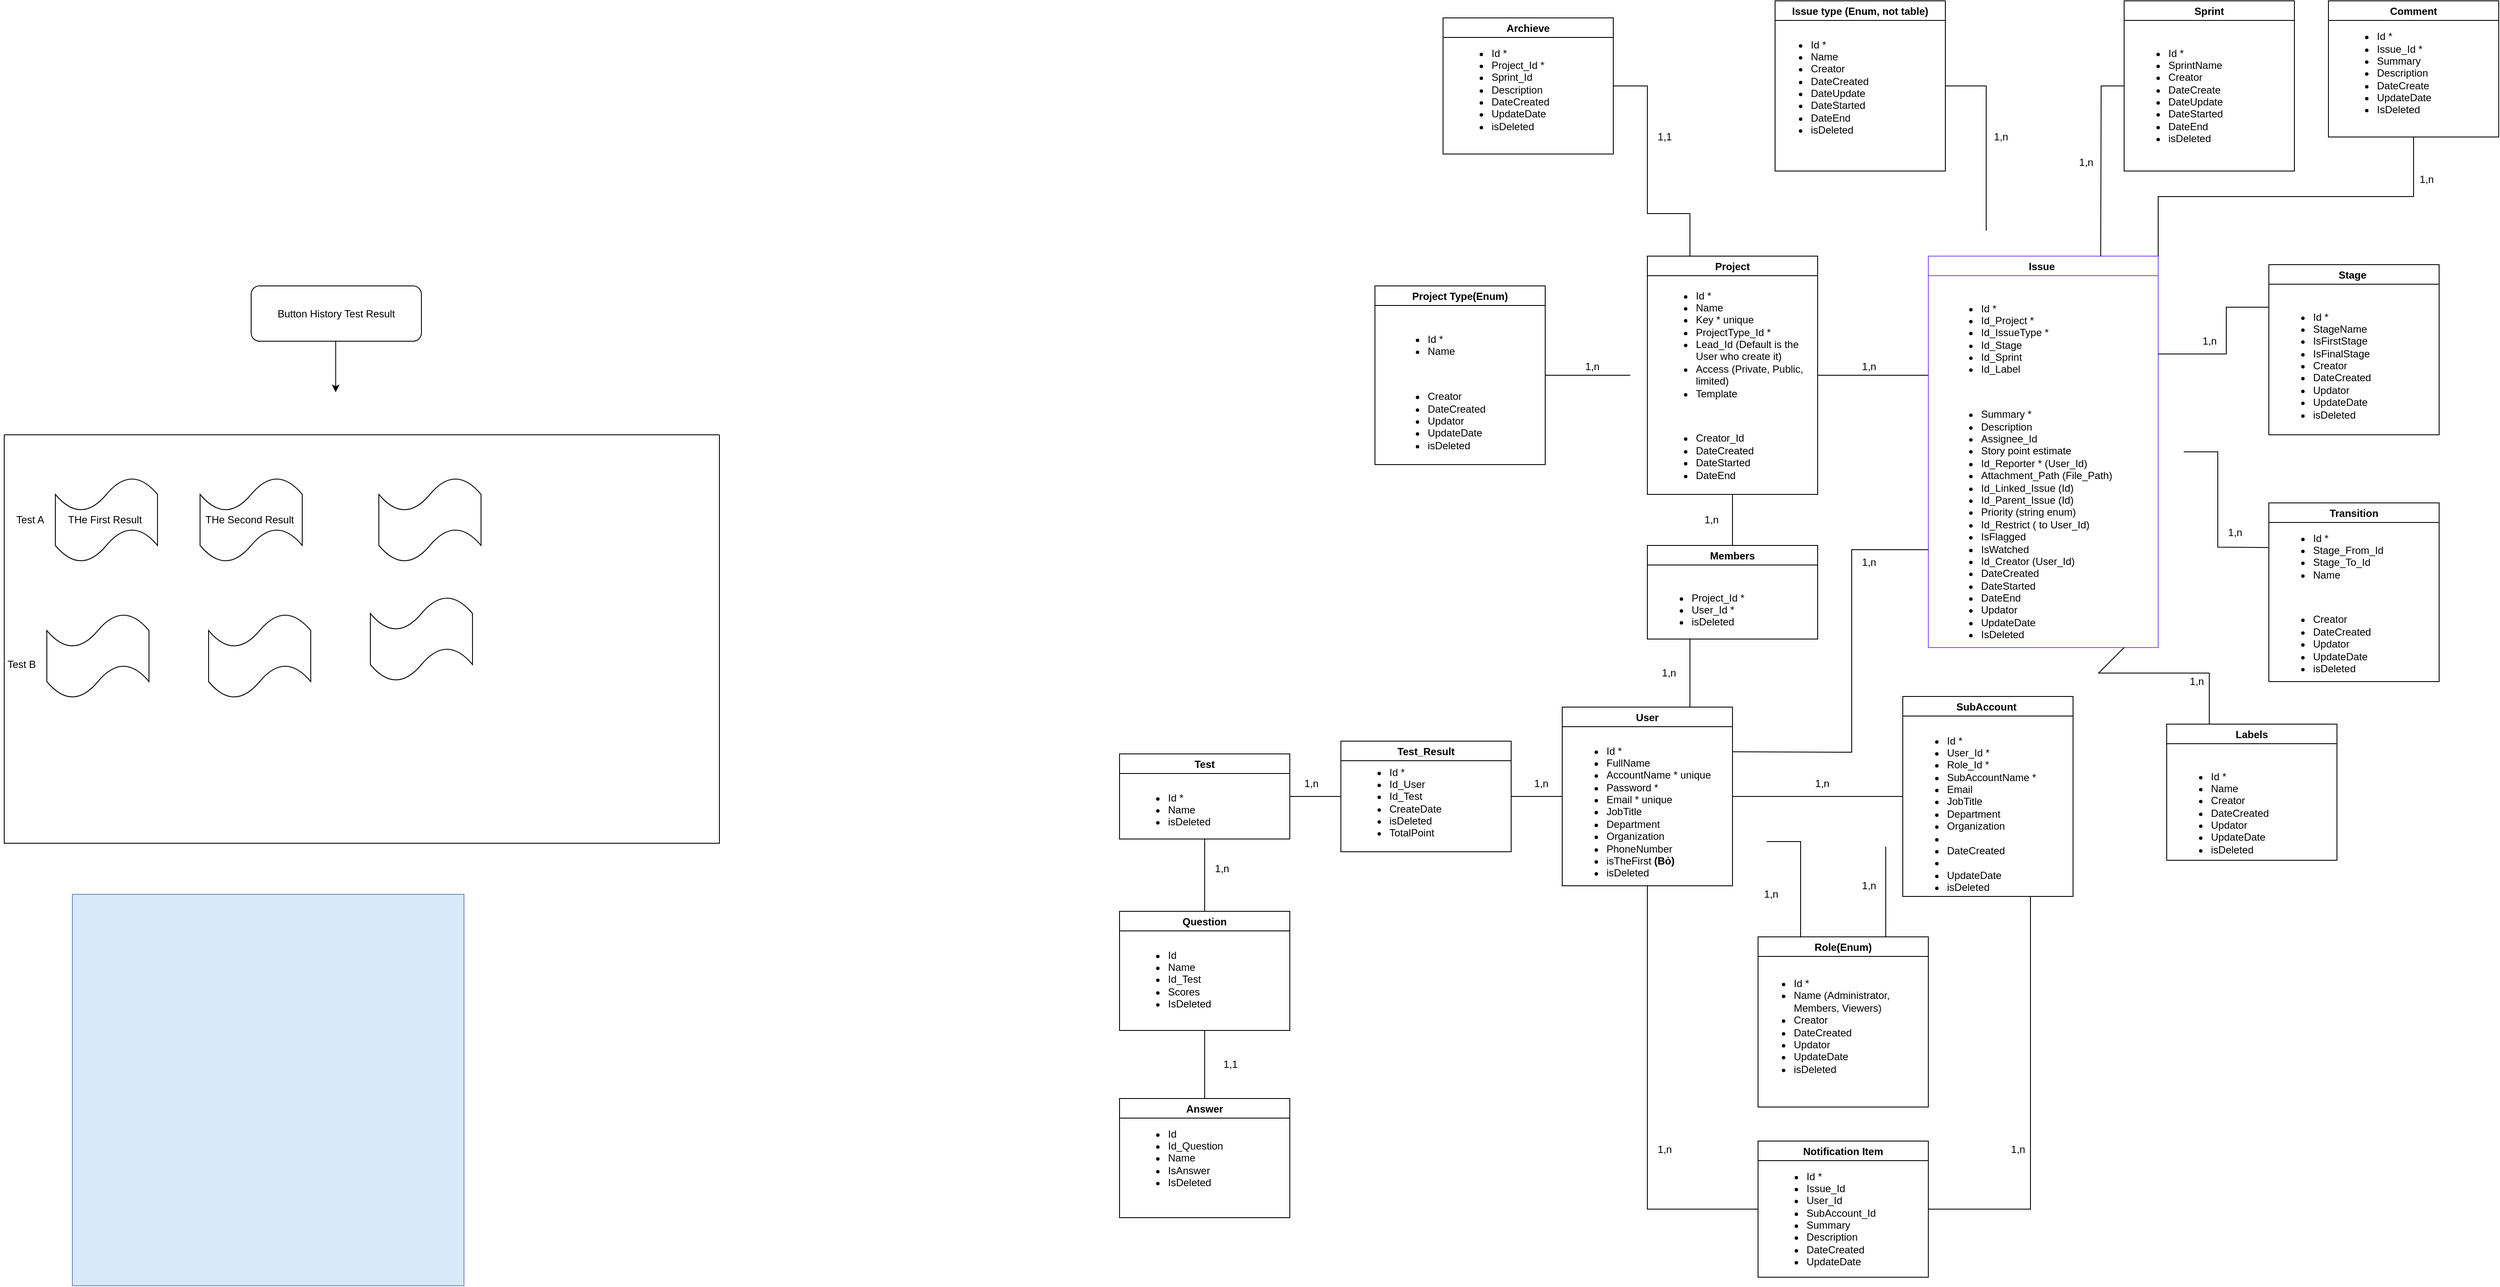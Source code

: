 <mxfile version="17.3.0" type="device"><diagram id="AJzptKxHqOuicyiKdgWP" name="Version 1"><mxGraphModel dx="3452" dy="1642" grid="1" gridSize="10" guides="1" tooltips="1" connect="1" arrows="1" fold="1" page="1" pageScale="1" pageWidth="850" pageHeight="1100" math="0" shadow="0"><root><mxCell id="0"/><mxCell id="1" parent="0"/><mxCell id="t4GJuHnXdZxNo55zSNBG-2" value="Project" style="swimlane;" parent="1" vertex="1"><mxGeometry x="40" y="-110" width="200" height="280" as="geometry"/></mxCell><mxCell id="t4GJuHnXdZxNo55zSNBG-13" value="&lt;ul&gt;&lt;li&gt;Id *&lt;/li&gt;&lt;li&gt;Name&lt;/li&gt;&lt;li&gt;Key * unique&lt;/li&gt;&lt;li&gt;ProjectType_Id *&lt;/li&gt;&lt;li&gt;Lead_Id (Default is the User who create it)&lt;/li&gt;&lt;li&gt;Access (Private, Public, limited)&lt;/li&gt;&lt;li&gt;Template&lt;/li&gt;&lt;/ul&gt;&lt;div&gt;&lt;br&gt;&lt;/div&gt;&lt;ul&gt;&lt;li&gt;Creator_Id&lt;/li&gt;&lt;li&gt;DateCreated&lt;/li&gt;&lt;li&gt;DateStarted&lt;/li&gt;&lt;li&gt;DateEnd&lt;/li&gt;&lt;li&gt;Updator_Id&lt;/li&gt;&lt;li&gt;UpdateDate&lt;/li&gt;&lt;li&gt;isDeleted&lt;/li&gt;&lt;/ul&gt;" style="text;strokeColor=none;fillColor=none;html=1;whiteSpace=wrap;verticalAlign=middle;overflow=hidden;" parent="t4GJuHnXdZxNo55zSNBG-2" vertex="1"><mxGeometry x="15" y="25" width="170" height="240" as="geometry"/></mxCell><mxCell id="t4GJuHnXdZxNo55zSNBG-3" value="Issue type (Enum, not table)" style="swimlane;startSize=23;" parent="1" vertex="1"><mxGeometry x="190" y="-410" width="200" height="200" as="geometry"/></mxCell><mxCell id="t4GJuHnXdZxNo55zSNBG-14" value="&lt;ul&gt;&lt;li&gt;Id *&lt;/li&gt;&lt;li&gt;Name&lt;/li&gt;&lt;li&gt;Creator&lt;/li&gt;&lt;li&gt;DateCreated&lt;/li&gt;&lt;li&gt;DateUpdate&lt;/li&gt;&lt;li&gt;DateStarted&lt;/li&gt;&lt;li&gt;DateEnd&lt;/li&gt;&lt;li&gt;isDeleted&lt;/li&gt;&lt;/ul&gt;" style="text;strokeColor=none;fillColor=none;html=1;whiteSpace=wrap;verticalAlign=middle;overflow=hidden;" parent="t4GJuHnXdZxNo55zSNBG-3" vertex="1"><mxGeometry y="30" width="150" height="130" as="geometry"/></mxCell><mxCell id="t4GJuHnXdZxNo55zSNBG-4" value="SubAccount " style="swimlane;startSize=23;" parent="1" vertex="1"><mxGeometry x="340" y="407.5" width="200" height="235" as="geometry"/></mxCell><mxCell id="t4GJuHnXdZxNo55zSNBG-19" value="&lt;ul&gt;&lt;li&gt;Id *&lt;/li&gt;&lt;li&gt;User_Id *&lt;/li&gt;&lt;li&gt;&lt;span&gt;Role_Id *&lt;/span&gt;&lt;br&gt;&lt;/li&gt;&lt;li&gt;SubAccountName *&lt;/li&gt;&lt;li&gt;Email&lt;/li&gt;&lt;li&gt;JobTitle&lt;/li&gt;&lt;li&gt;Department&lt;/li&gt;&lt;li&gt;Organization&lt;/li&gt;&lt;li&gt;&lt;br&gt;&lt;/li&gt;&lt;li&gt;DateCreated&lt;/li&gt;&lt;li&gt;&lt;br&gt;&lt;/li&gt;&lt;li&gt;UpdateDate&lt;/li&gt;&lt;li&gt;isDeleted&lt;/li&gt;&lt;/ul&gt;" style="text;strokeColor=none;fillColor=none;html=1;whiteSpace=wrap;verticalAlign=middle;overflow=hidden;" parent="t4GJuHnXdZxNo55zSNBG-4" vertex="1"><mxGeometry x="10" y="30" width="170" height="200" as="geometry"/></mxCell><mxCell id="t4GJuHnXdZxNo55zSNBG-5" value="Issue " style="swimlane;startSize=23;strokeColor=#824DFF;" parent="1" vertex="1"><mxGeometry x="370" y="-110" width="270" height="460" as="geometry"/></mxCell><mxCell id="t4GJuHnXdZxNo55zSNBG-16" value="&lt;ul&gt;&lt;li&gt;Id *&lt;/li&gt;&lt;li&gt;Id_Project *&lt;/li&gt;&lt;li&gt;Id_IssueType&amp;nbsp;*&lt;/li&gt;&lt;li&gt;Id_Stage&lt;/li&gt;&lt;li&gt;Id_Sprint&lt;/li&gt;&lt;li&gt;Id_Label&lt;/li&gt;&lt;/ul&gt;&lt;div&gt;&lt;/div&gt;&lt;div&gt;&lt;br&gt;&lt;/div&gt;&lt;ul&gt;&lt;li&gt;Summary *&lt;/li&gt;&lt;li&gt;Description&lt;/li&gt;&lt;li&gt;Assignee_Id&lt;/li&gt;&lt;li&gt;Story point estimate&lt;/li&gt;&lt;li&gt;Id_Reporter * (User_Id)&lt;/li&gt;&lt;li&gt;Attachment_Path (File_Path)&lt;/li&gt;&lt;li&gt;Id_Linked_Issue (Id)&lt;/li&gt;&lt;li&gt;Id_Parent_Issue (Id)&lt;/li&gt;&lt;li&gt;Priority (string enum)&lt;/li&gt;&lt;li&gt;Id_Restrict (&amp;nbsp;to User_Id)&lt;/li&gt;&lt;li&gt;IsFlagged&lt;/li&gt;&lt;li&gt;IsWatched&lt;/li&gt;&lt;li&gt;Id_Creator (User_Id)&lt;/li&gt;&lt;li&gt;DateCreated&lt;/li&gt;&lt;li&gt;DateStarted&lt;/li&gt;&lt;li&gt;DateEnd&lt;/li&gt;&lt;li&gt;Updator&lt;/li&gt;&lt;li&gt;UpdateDate&lt;/li&gt;&lt;li&gt;IsDeleted&lt;/li&gt;&lt;/ul&gt;" style="text;strokeColor=none;fillColor=none;html=1;whiteSpace=wrap;verticalAlign=middle;overflow=hidden;" parent="t4GJuHnXdZxNo55zSNBG-5" vertex="1"><mxGeometry x="20" y="40" width="210" height="420" as="geometry"/></mxCell><mxCell id="t4GJuHnXdZxNo55zSNBG-7" value="User" style="swimlane;startSize=23;" parent="1" vertex="1"><mxGeometry x="-60" y="420" width="200" height="210" as="geometry"/></mxCell><mxCell id="t4GJuHnXdZxNo55zSNBG-18" value="&lt;ul&gt;&lt;li&gt;Id *&lt;/li&gt;&lt;li&gt;FullName&lt;/li&gt;&lt;li&gt;AccountName * unique&lt;/li&gt;&lt;li&gt;Password *&lt;/li&gt;&lt;li&gt;Email * unique&lt;/li&gt;&lt;li&gt;JobTitle&lt;/li&gt;&lt;li&gt;Department&lt;/li&gt;&lt;li&gt;Organization&lt;/li&gt;&lt;li&gt;PhoneNumber&lt;/li&gt;&lt;li&gt;isTheFirst &lt;b&gt;(Bỏ)&lt;/b&gt;&lt;/li&gt;&lt;li&gt;isDeleted&lt;/li&gt;&lt;/ul&gt;" style="text;strokeColor=none;fillColor=none;html=1;whiteSpace=wrap;verticalAlign=middle;overflow=hidden;" parent="t4GJuHnXdZxNo55zSNBG-7" vertex="1"><mxGeometry x="10" y="30" width="170" height="180" as="geometry"/></mxCell><mxCell id="t4GJuHnXdZxNo55zSNBG-8" value="Transition" style="swimlane;startSize=23;" parent="1" vertex="1"><mxGeometry x="770" y="180" width="200" height="210" as="geometry"/></mxCell><mxCell id="t4GJuHnXdZxNo55zSNBG-24" value="&lt;ul&gt;&lt;li&gt;Id *&lt;/li&gt;&lt;li&gt;Stage_From_Id&lt;/li&gt;&lt;li&gt;Stage_To_Id&lt;/li&gt;&lt;li&gt;Name&lt;/li&gt;&lt;/ul&gt;&lt;div&gt;&lt;br&gt;&lt;/div&gt;&lt;ul&gt;&lt;li&gt;Creator&lt;/li&gt;&lt;li&gt;DateCreated&lt;/li&gt;&lt;li&gt;Updator&lt;/li&gt;&lt;li&gt;UpdateDate&lt;/li&gt;&lt;li&gt;isDeleted&lt;/li&gt;&lt;/ul&gt;" style="text;strokeColor=none;fillColor=none;html=1;whiteSpace=wrap;verticalAlign=middle;overflow=hidden;" parent="t4GJuHnXdZxNo55zSNBG-8" vertex="1"><mxGeometry x="10" y="20" width="160" height="190" as="geometry"/></mxCell><mxCell id="t4GJuHnXdZxNo55zSNBG-10" value="Stage " style="swimlane;startSize=23;" parent="1" vertex="1"><mxGeometry x="770" y="-100" width="200" height="200" as="geometry"/></mxCell><mxCell id="t4GJuHnXdZxNo55zSNBG-23" value="&lt;ul&gt;&lt;li&gt;Id *&lt;/li&gt;&lt;li&gt;StageName&lt;/li&gt;&lt;li&gt;IsFirstStage&lt;/li&gt;&lt;li&gt;IsFinalStage&lt;/li&gt;&lt;li&gt;Creator&lt;/li&gt;&lt;li&gt;DateCreated&lt;/li&gt;&lt;li&gt;Updator&lt;/li&gt;&lt;li&gt;UpdateDate&lt;/li&gt;&lt;li&gt;isDeleted&lt;/li&gt;&lt;/ul&gt;" style="text;strokeColor=none;fillColor=none;html=1;whiteSpace=wrap;verticalAlign=middle;overflow=hidden;" parent="t4GJuHnXdZxNo55zSNBG-10" vertex="1"><mxGeometry x="10" y="40" width="140" height="150" as="geometry"/></mxCell><mxCell id="t4GJuHnXdZxNo55zSNBG-11" value="Role(Enum)" style="swimlane;startSize=23;" parent="1" vertex="1"><mxGeometry x="170" y="690" width="200" height="200" as="geometry"/></mxCell><mxCell id="t4GJuHnXdZxNo55zSNBG-17" value="&lt;ul&gt;&lt;li&gt;Id *&lt;/li&gt;&lt;li&gt;Name (Administrator, Members, Viewers)&amp;nbsp;&lt;/li&gt;&lt;li&gt;Creator&lt;/li&gt;&lt;li&gt;DateCreated&lt;/li&gt;&lt;li&gt;Updator&lt;/li&gt;&lt;li&gt;UpdateDate&lt;/li&gt;&lt;li&gt;isDeleted&lt;/li&gt;&lt;/ul&gt;" style="text;strokeColor=none;fillColor=none;html=1;whiteSpace=wrap;verticalAlign=middle;overflow=hidden;" parent="t4GJuHnXdZxNo55zSNBG-11" vertex="1"><mxGeometry y="30" width="190" height="150" as="geometry"/></mxCell><mxCell id="t4GJuHnXdZxNo55zSNBG-20" value="Members" style="swimlane;startSize=23;" parent="1" vertex="1"><mxGeometry x="40" y="230" width="200" height="110" as="geometry"/></mxCell><mxCell id="t4GJuHnXdZxNo55zSNBG-21" value="&lt;ul&gt;&lt;li&gt;&lt;span&gt;Project_Id *&lt;/span&gt;&lt;br&gt;&lt;/li&gt;&lt;li&gt;User_Id *&lt;/li&gt;&lt;li&gt;isDeleted&lt;/li&gt;&lt;/ul&gt;" style="text;strokeColor=none;fillColor=none;html=1;whiteSpace=wrap;verticalAlign=middle;overflow=hidden;" parent="t4GJuHnXdZxNo55zSNBG-20" vertex="1"><mxGeometry x="10" y="40" width="170" height="60" as="geometry"/></mxCell><mxCell id="t4GJuHnXdZxNo55zSNBG-25" value="Sprint" style="swimlane;startSize=23;" parent="1" vertex="1"><mxGeometry x="600" y="-410" width="200" height="200" as="geometry"/></mxCell><mxCell id="t4GJuHnXdZxNo55zSNBG-26" value="&lt;ul&gt;&lt;li&gt;Id *&lt;/li&gt;&lt;li&gt;SprintName&lt;/li&gt;&lt;li&gt;Creator&lt;/li&gt;&lt;li&gt;DateCreate&lt;/li&gt;&lt;li&gt;DateUpdate&lt;/li&gt;&lt;li&gt;DateStarted&lt;/li&gt;&lt;li&gt;DateEnd&lt;/li&gt;&lt;li&gt;isDeleted&lt;/li&gt;&lt;/ul&gt;" style="text;strokeColor=none;fillColor=none;html=1;whiteSpace=wrap;verticalAlign=middle;overflow=hidden;" parent="t4GJuHnXdZxNo55zSNBG-25" vertex="1"><mxGeometry x="10" y="40" width="140" height="130" as="geometry"/></mxCell><mxCell id="t4GJuHnXdZxNo55zSNBG-27" value="Project Type(Enum)" style="swimlane;startSize=23;" parent="1" vertex="1"><mxGeometry x="-280" y="-75" width="200" height="210" as="geometry"/></mxCell><mxCell id="t4GJuHnXdZxNo55zSNBG-28" value="&lt;ul&gt;&lt;li&gt;Id *&lt;/li&gt;&lt;li&gt;Name&lt;/li&gt;&lt;/ul&gt;&lt;div&gt;&lt;br&gt;&lt;/div&gt;&lt;ul&gt;&lt;li&gt;Creator&lt;/li&gt;&lt;li&gt;DateCreated&lt;/li&gt;&lt;li&gt;Updator&lt;/li&gt;&lt;li&gt;UpdateDate&lt;/li&gt;&lt;li&gt;isDeleted&lt;/li&gt;&lt;/ul&gt;" style="text;strokeColor=none;fillColor=none;html=1;whiteSpace=wrap;verticalAlign=middle;overflow=hidden;" parent="t4GJuHnXdZxNo55zSNBG-27" vertex="1"><mxGeometry x="20" y="40" width="170" height="170" as="geometry"/></mxCell><mxCell id="t4GJuHnXdZxNo55zSNBG-30" value="Labels" style="swimlane;startSize=23;" parent="1" vertex="1"><mxGeometry x="650" y="440" width="200" height="160" as="geometry"/></mxCell><mxCell id="t4GJuHnXdZxNo55zSNBG-31" value="&lt;ul&gt;&lt;li&gt;Id *&lt;/li&gt;&lt;li&gt;Name&lt;/li&gt;&lt;li&gt;Creator&lt;/li&gt;&lt;li&gt;DateCreated&lt;/li&gt;&lt;li&gt;Updator&lt;/li&gt;&lt;li&gt;UpdateDate&lt;/li&gt;&lt;li&gt;isDeleted&lt;/li&gt;&lt;/ul&gt;" style="text;strokeColor=none;fillColor=none;html=1;whiteSpace=wrap;verticalAlign=middle;overflow=hidden;" parent="t4GJuHnXdZxNo55zSNBG-30" vertex="1"><mxGeometry x="10" y="40" width="170" height="120" as="geometry"/></mxCell><mxCell id="t4GJuHnXdZxNo55zSNBG-34" value="" style="endArrow=none;html=1;rounded=0;exitX=1;exitY=0.5;exitDx=0;exitDy=0;" parent="1" source="t4GJuHnXdZxNo55zSNBG-3" edge="1"><mxGeometry width="50" height="50" relative="1" as="geometry"><mxPoint x="300" y="-90" as="sourcePoint"/><mxPoint x="438" y="-140" as="targetPoint"/><Array as="points"><mxPoint x="438" y="-310"/></Array></mxGeometry></mxCell><mxCell id="t4GJuHnXdZxNo55zSNBG-35" value="" style="endArrow=none;html=1;rounded=0;entryX=0;entryY=0.5;entryDx=0;entryDy=0;exitX=0.75;exitY=0;exitDx=0;exitDy=0;" parent="1" source="t4GJuHnXdZxNo55zSNBG-5" target="t4GJuHnXdZxNo55zSNBG-25" edge="1"><mxGeometry width="50" height="50" relative="1" as="geometry"><mxPoint x="300" y="-90" as="sourcePoint"/><mxPoint x="350" y="-140" as="targetPoint"/><Array as="points"><mxPoint x="573" y="-310"/></Array></mxGeometry></mxCell><mxCell id="t4GJuHnXdZxNo55zSNBG-36" value="" style="endArrow=none;html=1;rounded=0;entryX=0;entryY=0.25;entryDx=0;entryDy=0;exitX=1;exitY=0.25;exitDx=0;exitDy=0;" parent="1" source="t4GJuHnXdZxNo55zSNBG-5" target="t4GJuHnXdZxNo55zSNBG-10" edge="1"><mxGeometry width="50" height="50" relative="1" as="geometry"><mxPoint x="530" y="150" as="sourcePoint"/><mxPoint x="580" y="100" as="targetPoint"/><Array as="points"><mxPoint x="720" y="5"/><mxPoint x="720" y="-50"/></Array></mxGeometry></mxCell><mxCell id="t4GJuHnXdZxNo55zSNBG-38" value="" style="endArrow=none;html=1;rounded=0;entryX=0;entryY=0.25;entryDx=0;entryDy=0;" parent="1" target="t4GJuHnXdZxNo55zSNBG-8" edge="1"><mxGeometry width="50" height="50" relative="1" as="geometry"><mxPoint x="670" y="120" as="sourcePoint"/><mxPoint x="540" y="110" as="targetPoint"/><Array as="points"><mxPoint x="710" y="120"/><mxPoint x="710" y="232"/></Array></mxGeometry></mxCell><mxCell id="t4GJuHnXdZxNo55zSNBG-39" value="" style="endArrow=none;html=1;rounded=0;entryX=0.25;entryY=0;entryDx=0;entryDy=0;exitX=1;exitY=1;exitDx=0;exitDy=0;" parent="1" source="t4GJuHnXdZxNo55zSNBG-16" target="t4GJuHnXdZxNo55zSNBG-30" edge="1"><mxGeometry width="50" height="50" relative="1" as="geometry"><mxPoint x="490" y="400" as="sourcePoint"/><mxPoint x="540" y="350" as="targetPoint"/><Array as="points"><mxPoint x="570" y="380"/><mxPoint x="700" y="380"/></Array></mxGeometry></mxCell><mxCell id="t4GJuHnXdZxNo55zSNBG-40" value="" style="endArrow=none;html=1;rounded=0;exitX=0;exitY=0.5;exitDx=0;exitDy=0;entryX=1;entryY=0.5;entryDx=0;entryDy=0;" parent="1" source="t4GJuHnXdZxNo55zSNBG-4" target="t4GJuHnXdZxNo55zSNBG-7" edge="1"><mxGeometry width="50" height="50" relative="1" as="geometry"><mxPoint x="490" y="400" as="sourcePoint"/><mxPoint x="230" y="458" as="targetPoint"/></mxGeometry></mxCell><mxCell id="t4GJuHnXdZxNo55zSNBG-41" value="" style="endArrow=none;html=1;rounded=0;exitX=0.25;exitY=0;exitDx=0;exitDy=0;" parent="1" source="t4GJuHnXdZxNo55zSNBG-11" edge="1"><mxGeometry width="50" height="50" relative="1" as="geometry"><mxPoint x="490" y="630" as="sourcePoint"/><mxPoint x="180" y="578" as="targetPoint"/><Array as="points"><mxPoint x="220" y="578"/></Array></mxGeometry></mxCell><mxCell id="t4GJuHnXdZxNo55zSNBG-42" value="" style="endArrow=none;html=1;rounded=0;exitX=0.75;exitY=0;exitDx=0;exitDy=0;" parent="1" source="t4GJuHnXdZxNo55zSNBG-11" edge="1"><mxGeometry width="50" height="50" relative="1" as="geometry"><mxPoint x="490" y="630" as="sourcePoint"/><mxPoint x="320" y="584" as="targetPoint"/><Array as="points"><mxPoint x="320" y="584"/></Array></mxGeometry></mxCell><mxCell id="t4GJuHnXdZxNo55zSNBG-43" value="" style="endArrow=none;html=1;rounded=0;exitX=0.75;exitY=0;exitDx=0;exitDy=0;entryX=0.25;entryY=1;entryDx=0;entryDy=0;" parent="1" source="t4GJuHnXdZxNo55zSNBG-7" target="t4GJuHnXdZxNo55zSNBG-20" edge="1"><mxGeometry width="50" height="50" relative="1" as="geometry"><mxPoint x="490" y="400" as="sourcePoint"/><mxPoint x="540" y="350" as="targetPoint"/></mxGeometry></mxCell><mxCell id="t4GJuHnXdZxNo55zSNBG-44" value="" style="endArrow=none;html=1;rounded=0;exitX=0.5;exitY=0;exitDx=0;exitDy=0;entryX=0.5;entryY=1;entryDx=0;entryDy=0;" parent="1" source="t4GJuHnXdZxNo55zSNBG-20" target="t4GJuHnXdZxNo55zSNBG-2" edge="1"><mxGeometry width="50" height="50" relative="1" as="geometry"><mxPoint x="490" y="160" as="sourcePoint"/><mxPoint x="540" y="110" as="targetPoint"/></mxGeometry></mxCell><mxCell id="t4GJuHnXdZxNo55zSNBG-50" value="" style="endArrow=none;html=1;rounded=0;strokeColor=#000000;exitX=1;exitY=0.25;exitDx=0;exitDy=0;entryX=0;entryY=0.75;entryDx=0;entryDy=0;" parent="1" source="t4GJuHnXdZxNo55zSNBG-7" target="t4GJuHnXdZxNo55zSNBG-5" edge="1"><mxGeometry width="50" height="50" relative="1" as="geometry"><mxPoint x="560" y="240" as="sourcePoint"/><mxPoint x="610" y="190" as="targetPoint"/><Array as="points"><mxPoint x="280" y="473"/><mxPoint x="280" y="235"/></Array></mxGeometry></mxCell><mxCell id="h8RXCaBhDlSZNyUUXOE_-1" value="Archieve" style="swimlane;startSize=23;" parent="1" vertex="1"><mxGeometry x="-200" y="-390" width="200" height="160" as="geometry"/></mxCell><mxCell id="h8RXCaBhDlSZNyUUXOE_-2" value="&lt;ul&gt;&lt;li&gt;Id *&lt;/li&gt;&lt;li&gt;Project_Id *&lt;/li&gt;&lt;li&gt;Sprint_Id&lt;/li&gt;&lt;li&gt;Description&lt;/li&gt;&lt;li&gt;DateCreated&lt;/li&gt;&lt;li&gt;UpdateDate&lt;br&gt;&lt;/li&gt;&lt;li&gt;isDeleted&lt;/li&gt;&lt;/ul&gt;" style="text;strokeColor=none;fillColor=none;html=1;whiteSpace=wrap;verticalAlign=middle;overflow=hidden;" parent="h8RXCaBhDlSZNyUUXOE_-1" vertex="1"><mxGeometry x="15" y="20" width="170" height="120" as="geometry"/></mxCell><mxCell id="h8RXCaBhDlSZNyUUXOE_-5" value="Comment" style="swimlane;startSize=23;" parent="1" vertex="1"><mxGeometry x="840" y="-410" width="200" height="160" as="geometry"/></mxCell><mxCell id="h8RXCaBhDlSZNyUUXOE_-6" value="&lt;ul&gt;&lt;li&gt;Id *&lt;/li&gt;&lt;li&gt;Issue_Id *&lt;/li&gt;&lt;li&gt;Summary&lt;/li&gt;&lt;li&gt;Description&lt;/li&gt;&lt;li&gt;DateCreate&lt;/li&gt;&lt;li&gt;UpdateDate&lt;br&gt;&lt;/li&gt;&lt;li&gt;IsDeleted&lt;/li&gt;&lt;/ul&gt;" style="text;strokeColor=none;fillColor=none;html=1;whiteSpace=wrap;verticalAlign=middle;overflow=hidden;" parent="h8RXCaBhDlSZNyUUXOE_-5" vertex="1"><mxGeometry x="15" y="20" width="170" height="130" as="geometry"/></mxCell><mxCell id="h8RXCaBhDlSZNyUUXOE_-7" value="Notification Item" style="swimlane;startSize=23;" parent="1" vertex="1"><mxGeometry x="170" y="930" width="200" height="160" as="geometry"/></mxCell><mxCell id="h8RXCaBhDlSZNyUUXOE_-8" value="&lt;ul&gt;&lt;li&gt;Id *&lt;/li&gt;&lt;li&gt;Issue_Id&lt;/li&gt;&lt;li&gt;User_Id&lt;/li&gt;&lt;li&gt;SubAccount_Id&lt;/li&gt;&lt;li&gt;Summary&lt;/li&gt;&lt;li&gt;Description&lt;/li&gt;&lt;li&gt;DateCreated&lt;/li&gt;&lt;li&gt;UpdateDate&lt;/li&gt;&lt;/ul&gt;" style="text;strokeColor=none;fillColor=none;html=1;whiteSpace=wrap;verticalAlign=middle;overflow=hidden;" parent="h8RXCaBhDlSZNyUUXOE_-7" vertex="1"><mxGeometry x="15" y="20" width="170" height="140" as="geometry"/></mxCell><mxCell id="h8RXCaBhDlSZNyUUXOE_-13" value="" style="endArrow=none;html=1;rounded=0;entryX=0.25;entryY=0;entryDx=0;entryDy=0;exitX=1;exitY=0.5;exitDx=0;exitDy=0;" parent="1" source="h8RXCaBhDlSZNyUUXOE_-1" target="t4GJuHnXdZxNo55zSNBG-2" edge="1"><mxGeometry width="50" height="50" relative="1" as="geometry"><mxPoint x="50" y="-220" as="sourcePoint"/><mxPoint x="10" y="-50" as="targetPoint"/><Array as="points"><mxPoint x="40" y="-310"/><mxPoint x="40" y="-160"/><mxPoint x="90" y="-160"/></Array></mxGeometry></mxCell><mxCell id="h8RXCaBhDlSZNyUUXOE_-15" value="" style="endArrow=none;html=1;rounded=0;exitX=1;exitY=0;exitDx=0;exitDy=0;entryX=0.5;entryY=1;entryDx=0;entryDy=0;" parent="1" source="t4GJuHnXdZxNo55zSNBG-5" target="h8RXCaBhDlSZNyUUXOE_-5" edge="1"><mxGeometry width="50" height="50" relative="1" as="geometry"><mxPoint x="740" y="-140" as="sourcePoint"/><mxPoint x="790" y="-190" as="targetPoint"/><Array as="points"><mxPoint x="640" y="-180"/><mxPoint x="830" y="-180"/><mxPoint x="940" y="-180"/></Array></mxGeometry></mxCell><mxCell id="h8RXCaBhDlSZNyUUXOE_-18" value="1,n" style="text;html=1;align=center;verticalAlign=middle;resizable=0;points=[];autosize=1;strokeColor=none;fillColor=none;" parent="1" vertex="1"><mxGeometry x="285" y="620" width="30" height="20" as="geometry"/></mxCell><mxCell id="h8RXCaBhDlSZNyUUXOE_-19" value="1,n" style="text;html=1;align=center;verticalAlign=middle;resizable=0;points=[];autosize=1;strokeColor=none;fillColor=none;" parent="1" vertex="1"><mxGeometry x="170" y="630" width="30" height="20" as="geometry"/></mxCell><mxCell id="h8RXCaBhDlSZNyUUXOE_-20" value="1,n" style="text;html=1;align=center;verticalAlign=middle;resizable=0;points=[];autosize=1;strokeColor=none;fillColor=none;" parent="1" vertex="1"><mxGeometry x="230" y="500" width="30" height="20" as="geometry"/></mxCell><mxCell id="h8RXCaBhDlSZNyUUXOE_-21" value="1,n" style="text;html=1;align=center;verticalAlign=middle;resizable=0;points=[];autosize=1;strokeColor=none;fillColor=none;" parent="1" vertex="1"><mxGeometry x="285" y="240" width="30" height="20" as="geometry"/></mxCell><mxCell id="h8RXCaBhDlSZNyUUXOE_-22" value="1,n" style="text;html=1;align=center;verticalAlign=middle;resizable=0;points=[];autosize=1;strokeColor=none;fillColor=none;" parent="1" vertex="1"><mxGeometry x="50" y="370" width="30" height="20" as="geometry"/></mxCell><mxCell id="h8RXCaBhDlSZNyUUXOE_-23" value="1,n" style="text;html=1;align=center;verticalAlign=middle;resizable=0;points=[];autosize=1;strokeColor=none;fillColor=none;" parent="1" vertex="1"><mxGeometry x="100" y="190" width="30" height="20" as="geometry"/></mxCell><mxCell id="h8RXCaBhDlSZNyUUXOE_-24" value="" style="endArrow=none;html=1;rounded=0;strokeColor=#000000;exitX=1;exitY=0.5;exitDx=0;exitDy=0;" parent="1" source="t4GJuHnXdZxNo55zSNBG-27" edge="1"><mxGeometry width="50" height="50" relative="1" as="geometry"><mxPoint x="370" y="40" as="sourcePoint"/><mxPoint x="20" y="30" as="targetPoint"/></mxGeometry></mxCell><mxCell id="h8RXCaBhDlSZNyUUXOE_-25" value="1,n" style="text;html=1;align=center;verticalAlign=middle;resizable=0;points=[];autosize=1;strokeColor=none;fillColor=none;" parent="1" vertex="1"><mxGeometry x="-40" y="10" width="30" height="20" as="geometry"/></mxCell><mxCell id="h8RXCaBhDlSZNyUUXOE_-26" value="1,1" style="text;html=1;align=center;verticalAlign=middle;resizable=0;points=[];autosize=1;strokeColor=none;fillColor=none;" parent="1" vertex="1"><mxGeometry x="45" y="-260" width="30" height="20" as="geometry"/></mxCell><mxCell id="h8RXCaBhDlSZNyUUXOE_-27" value="1,n" style="text;html=1;align=center;verticalAlign=middle;resizable=0;points=[];autosize=1;strokeColor=none;fillColor=none;" parent="1" vertex="1"><mxGeometry x="440" y="-260" width="30" height="20" as="geometry"/></mxCell><mxCell id="h8RXCaBhDlSZNyUUXOE_-28" value="1,n" style="text;html=1;align=center;verticalAlign=middle;resizable=0;points=[];autosize=1;strokeColor=none;fillColor=none;" parent="1" vertex="1"><mxGeometry x="540" y="-230" width="30" height="20" as="geometry"/></mxCell><mxCell id="h8RXCaBhDlSZNyUUXOE_-29" value="1,n" style="text;html=1;align=center;verticalAlign=middle;resizable=0;points=[];autosize=1;strokeColor=none;fillColor=none;" parent="1" vertex="1"><mxGeometry x="940" y="-210" width="30" height="20" as="geometry"/></mxCell><mxCell id="h8RXCaBhDlSZNyUUXOE_-30" value="1,n" style="text;html=1;align=center;verticalAlign=middle;resizable=0;points=[];autosize=1;strokeColor=none;fillColor=none;" parent="1" vertex="1"><mxGeometry x="685" y="-20" width="30" height="20" as="geometry"/></mxCell><mxCell id="h8RXCaBhDlSZNyUUXOE_-31" value="1,n" style="text;html=1;align=center;verticalAlign=middle;resizable=0;points=[];autosize=1;strokeColor=none;fillColor=none;" parent="1" vertex="1"><mxGeometry x="715" y="205" width="30" height="20" as="geometry"/></mxCell><mxCell id="h8RXCaBhDlSZNyUUXOE_-32" value="1,n" style="text;html=1;align=center;verticalAlign=middle;resizable=0;points=[];autosize=1;strokeColor=none;fillColor=none;" parent="1" vertex="1"><mxGeometry x="670" y="380" width="30" height="20" as="geometry"/></mxCell><mxCell id="h8RXCaBhDlSZNyUUXOE_-34" value="" style="endArrow=none;html=1;rounded=0;strokeColor=#000000;entryX=0.5;entryY=1;entryDx=0;entryDy=0;exitX=0;exitY=0.5;exitDx=0;exitDy=0;" parent="1" source="h8RXCaBhDlSZNyUUXOE_-7" target="t4GJuHnXdZxNo55zSNBG-7" edge="1"><mxGeometry width="50" height="50" relative="1" as="geometry"><mxPoint x="170.0" y="950" as="sourcePoint"/><mxPoint x="400" y="730" as="targetPoint"/><Array as="points"><mxPoint x="40" y="1010"/></Array></mxGeometry></mxCell><mxCell id="h8RXCaBhDlSZNyUUXOE_-35" value="" style="endArrow=none;html=1;rounded=0;strokeColor=#000000;entryX=0.75;entryY=1;entryDx=0;entryDy=0;startArrow=none;exitX=1;exitY=0.5;exitDx=0;exitDy=0;" parent="1" source="h8RXCaBhDlSZNyUUXOE_-7" target="t4GJuHnXdZxNo55zSNBG-4" edge="1"><mxGeometry width="50" height="50" relative="1" as="geometry"><mxPoint x="370.0" y="950" as="sourcePoint"/><mxPoint x="400" y="920" as="targetPoint"/><Array as="points"><mxPoint x="490" y="1010"/></Array></mxGeometry></mxCell><mxCell id="h8RXCaBhDlSZNyUUXOE_-36" value="1,n" style="text;html=1;align=center;verticalAlign=middle;resizable=0;points=[];autosize=1;strokeColor=none;fillColor=none;" parent="1" vertex="1"><mxGeometry x="45" y="930" width="30" height="20" as="geometry"/></mxCell><mxCell id="h8RXCaBhDlSZNyUUXOE_-37" value="1,n" style="text;html=1;align=center;verticalAlign=middle;resizable=0;points=[];autosize=1;strokeColor=none;fillColor=none;" parent="1" vertex="1"><mxGeometry x="460" y="930" width="30" height="20" as="geometry"/></mxCell><mxCell id="-jU_gMZFM2NxZimMvWcI-1" value="Button History Test Result" style="rounded=1;whiteSpace=wrap;html=1;" parent="1" vertex="1"><mxGeometry x="-1600" y="-75" width="200" height="65" as="geometry"/></mxCell><mxCell id="-jU_gMZFM2NxZimMvWcI-2" value="" style="endArrow=classic;html=1;rounded=0;" parent="1" edge="1"><mxGeometry width="50" height="50" relative="1" as="geometry"><mxPoint x="-1500.71" y="-10" as="sourcePoint"/><mxPoint x="-1500.71" y="50" as="targetPoint"/></mxGeometry></mxCell><mxCell id="-jU_gMZFM2NxZimMvWcI-3" value="" style="swimlane;startSize=0;" parent="1" vertex="1"><mxGeometry x="-1890" y="100" width="840" height="480" as="geometry"/></mxCell><mxCell id="-jU_gMZFM2NxZimMvWcI-4" value="THe First Result&amp;nbsp;" style="shape=tape;whiteSpace=wrap;html=1;" parent="-jU_gMZFM2NxZimMvWcI-3" vertex="1"><mxGeometry x="60" y="50" width="120" height="100" as="geometry"/></mxCell><mxCell id="-jU_gMZFM2NxZimMvWcI-7" value="&lt;span&gt;THe Second Result&amp;nbsp;&lt;/span&gt;" style="shape=tape;whiteSpace=wrap;html=1;" parent="-jU_gMZFM2NxZimMvWcI-3" vertex="1"><mxGeometry x="230" y="50" width="120" height="100" as="geometry"/></mxCell><mxCell id="-jU_gMZFM2NxZimMvWcI-6" value="" style="shape=tape;whiteSpace=wrap;html=1;" parent="-jU_gMZFM2NxZimMvWcI-3" vertex="1"><mxGeometry x="440" y="50" width="120" height="100" as="geometry"/></mxCell><mxCell id="-jU_gMZFM2NxZimMvWcI-5" value="" style="shape=tape;whiteSpace=wrap;html=1;" parent="-jU_gMZFM2NxZimMvWcI-3" vertex="1"><mxGeometry x="50" y="210" width="120" height="100" as="geometry"/></mxCell><mxCell id="-jU_gMZFM2NxZimMvWcI-9" value="" style="shape=tape;whiteSpace=wrap;html=1;" parent="-jU_gMZFM2NxZimMvWcI-3" vertex="1"><mxGeometry x="240" y="210" width="120" height="100" as="geometry"/></mxCell><mxCell id="-jU_gMZFM2NxZimMvWcI-8" value="" style="shape=tape;whiteSpace=wrap;html=1;" parent="-jU_gMZFM2NxZimMvWcI-3" vertex="1"><mxGeometry x="430" y="190" width="120" height="100" as="geometry"/></mxCell><mxCell id="-jU_gMZFM2NxZimMvWcI-10" value="Test A" style="text;html=1;align=center;verticalAlign=middle;resizable=0;points=[];autosize=1;strokeColor=none;fillColor=none;" parent="1" vertex="1"><mxGeometry x="-1885" y="190" width="50" height="20" as="geometry"/></mxCell><mxCell id="-jU_gMZFM2NxZimMvWcI-11" value="Test B" style="text;html=1;align=center;verticalAlign=middle;resizable=0;points=[];autosize=1;strokeColor=none;fillColor=none;" parent="1" vertex="1"><mxGeometry x="-1895" y="360" width="50" height="20" as="geometry"/></mxCell><mxCell id="-jU_gMZFM2NxZimMvWcI-14" value="" style="whiteSpace=wrap;html=1;aspect=fixed;fillColor=#dae8fc;strokeColor=#6c8ebf;" parent="1" vertex="1"><mxGeometry x="-1810" y="640" width="460" height="460" as="geometry"/></mxCell><mxCell id="-jU_gMZFM2NxZimMvWcI-15" value="Test" style="swimlane;startSize=23;" parent="1" vertex="1"><mxGeometry x="-580" y="475" width="200" height="100" as="geometry"/></mxCell><mxCell id="-jU_gMZFM2NxZimMvWcI-16" value="&lt;ul&gt;&lt;li&gt;Id *&lt;/li&gt;&lt;li&gt;Name&lt;/li&gt;&lt;li&gt;isDeleted&lt;/li&gt;&lt;/ul&gt;" style="text;strokeColor=none;fillColor=none;html=1;whiteSpace=wrap;verticalAlign=middle;overflow=hidden;" parent="-jU_gMZFM2NxZimMvWcI-15" vertex="1"><mxGeometry x="15" y="30" width="170" height="60" as="geometry"/></mxCell><mxCell id="-jU_gMZFM2NxZimMvWcI-19" value="Question" style="swimlane;startSize=23;" parent="1" vertex="1"><mxGeometry x="-580" y="660" width="200" height="140" as="geometry"/></mxCell><mxCell id="-jU_gMZFM2NxZimMvWcI-20" value="&lt;ul&gt;&lt;li&gt;Id&lt;/li&gt;&lt;li&gt;Name&lt;/li&gt;&lt;li&gt;Id_Test&lt;/li&gt;&lt;li&gt;Scores&lt;/li&gt;&lt;li&gt;IsDeleted&lt;/li&gt;&lt;/ul&gt;" style="text;strokeColor=none;fillColor=none;html=1;whiteSpace=wrap;verticalAlign=middle;overflow=hidden;" parent="-jU_gMZFM2NxZimMvWcI-19" vertex="1"><mxGeometry x="15" y="30" width="170" height="100" as="geometry"/></mxCell><mxCell id="-jU_gMZFM2NxZimMvWcI-21" value="Answer" style="swimlane;startSize=23;" parent="1" vertex="1"><mxGeometry x="-580" y="880" width="200" height="140" as="geometry"/></mxCell><mxCell id="-jU_gMZFM2NxZimMvWcI-22" value="&lt;ul&gt;&lt;li&gt;Id&lt;/li&gt;&lt;li&gt;Id_Question&lt;/li&gt;&lt;li&gt;Name&lt;/li&gt;&lt;li&gt;IsAnswer&lt;/li&gt;&lt;li&gt;IsDeleted&lt;/li&gt;&lt;/ul&gt;" style="text;strokeColor=none;fillColor=none;html=1;whiteSpace=wrap;verticalAlign=middle;overflow=hidden;" parent="-jU_gMZFM2NxZimMvWcI-21" vertex="1"><mxGeometry x="15" y="20" width="170" height="100" as="geometry"/></mxCell><mxCell id="-jU_gMZFM2NxZimMvWcI-23" value="Test_Result" style="swimlane;startSize=23;" parent="1" vertex="1"><mxGeometry x="-320" y="460" width="200" height="130" as="geometry"/></mxCell><mxCell id="-jU_gMZFM2NxZimMvWcI-24" value="&lt;ul&gt;&lt;li&gt;Id *&lt;/li&gt;&lt;li&gt;Id_User&lt;/li&gt;&lt;li&gt;Id_Test&lt;/li&gt;&lt;li&gt;CreateDate&lt;/li&gt;&lt;li&gt;isDeleted&lt;/li&gt;&lt;li&gt;TotalPoint&lt;/li&gt;&lt;/ul&gt;" style="text;strokeColor=none;fillColor=none;html=1;whiteSpace=wrap;verticalAlign=middle;overflow=hidden;" parent="-jU_gMZFM2NxZimMvWcI-23" vertex="1"><mxGeometry x="15" y="15" width="170" height="100" as="geometry"/></mxCell><mxCell id="-6PpglKx-EiypXWuSZMx-1" value="" style="endArrow=none;html=1;rounded=0;exitX=1;exitY=0.5;exitDx=0;exitDy=0;" parent="1" source="t4GJuHnXdZxNo55zSNBG-2" edge="1"><mxGeometry width="50" height="50" relative="1" as="geometry"><mxPoint x="280" y="110" as="sourcePoint"/><mxPoint x="370" y="30" as="targetPoint"/></mxGeometry></mxCell><mxCell id="-6PpglKx-EiypXWuSZMx-2" value="1,n" style="text;html=1;align=center;verticalAlign=middle;resizable=0;points=[];autosize=1;strokeColor=none;fillColor=none;" parent="1" vertex="1"><mxGeometry x="285" y="10" width="30" height="20" as="geometry"/></mxCell><mxCell id="-6PpglKx-EiypXWuSZMx-3" value="" style="endArrow=none;html=1;rounded=0;exitX=0.5;exitY=1;exitDx=0;exitDy=0;entryX=0.5;entryY=0;entryDx=0;entryDy=0;" parent="1" source="-jU_gMZFM2NxZimMvWcI-19" target="-jU_gMZFM2NxZimMvWcI-21" edge="1"><mxGeometry width="50" height="50" relative="1" as="geometry"><mxPoint x="-210" y="500" as="sourcePoint"/><mxPoint x="-160" y="450" as="targetPoint"/></mxGeometry></mxCell><mxCell id="-6PpglKx-EiypXWuSZMx-4" value="" style="endArrow=none;html=1;rounded=0;exitX=0.5;exitY=1;exitDx=0;exitDy=0;entryX=0.5;entryY=0;entryDx=0;entryDy=0;" parent="1" source="-jU_gMZFM2NxZimMvWcI-15" target="-jU_gMZFM2NxZimMvWcI-19" edge="1"><mxGeometry width="50" height="50" relative="1" as="geometry"><mxPoint x="-410" y="500" as="sourcePoint"/><mxPoint x="-360" y="450" as="targetPoint"/></mxGeometry></mxCell><mxCell id="-6PpglKx-EiypXWuSZMx-5" value="" style="endArrow=none;html=1;rounded=0;entryX=1;entryY=0.5;entryDx=0;entryDy=0;exitX=0;exitY=0.5;exitDx=0;exitDy=0;" parent="1" source="-jU_gMZFM2NxZimMvWcI-23" target="-jU_gMZFM2NxZimMvWcI-15" edge="1"><mxGeometry width="50" height="50" relative="1" as="geometry"><mxPoint x="-400" y="510" as="sourcePoint"/><mxPoint x="-350" y="460.0" as="targetPoint"/></mxGeometry></mxCell><mxCell id="-6PpglKx-EiypXWuSZMx-6" value="" style="endArrow=none;html=1;rounded=0;entryX=0;entryY=0.5;entryDx=0;entryDy=0;exitX=1;exitY=0.5;exitDx=0;exitDy=0;" parent="1" source="-jU_gMZFM2NxZimMvWcI-23" target="t4GJuHnXdZxNo55zSNBG-7" edge="1"><mxGeometry width="50" height="50" relative="1" as="geometry"><mxPoint x="-390" y="520" as="sourcePoint"/><mxPoint x="-340" y="470.0" as="targetPoint"/></mxGeometry></mxCell><mxCell id="-6PpglKx-EiypXWuSZMx-7" value="1,1" style="text;html=1;align=center;verticalAlign=middle;resizable=0;points=[];autosize=1;strokeColor=none;fillColor=none;" parent="1" vertex="1"><mxGeometry x="-465" y="830" width="30" height="20" as="geometry"/></mxCell><mxCell id="-6PpglKx-EiypXWuSZMx-8" value="1,n" style="text;html=1;align=center;verticalAlign=middle;resizable=0;points=[];autosize=1;strokeColor=none;fillColor=none;" parent="1" vertex="1"><mxGeometry x="-475" y="600" width="30" height="20" as="geometry"/></mxCell><mxCell id="-6PpglKx-EiypXWuSZMx-9" value="1,n" style="text;html=1;align=center;verticalAlign=middle;resizable=0;points=[];autosize=1;strokeColor=none;fillColor=none;" parent="1" vertex="1"><mxGeometry x="-370" y="500" width="30" height="20" as="geometry"/></mxCell><mxCell id="-6PpglKx-EiypXWuSZMx-10" value="1,n" style="text;html=1;align=center;verticalAlign=middle;resizable=0;points=[];autosize=1;strokeColor=none;fillColor=none;" parent="1" vertex="1"><mxGeometry x="-100" y="500" width="30" height="20" as="geometry"/></mxCell></root></mxGraphModel></diagram></mxfile>